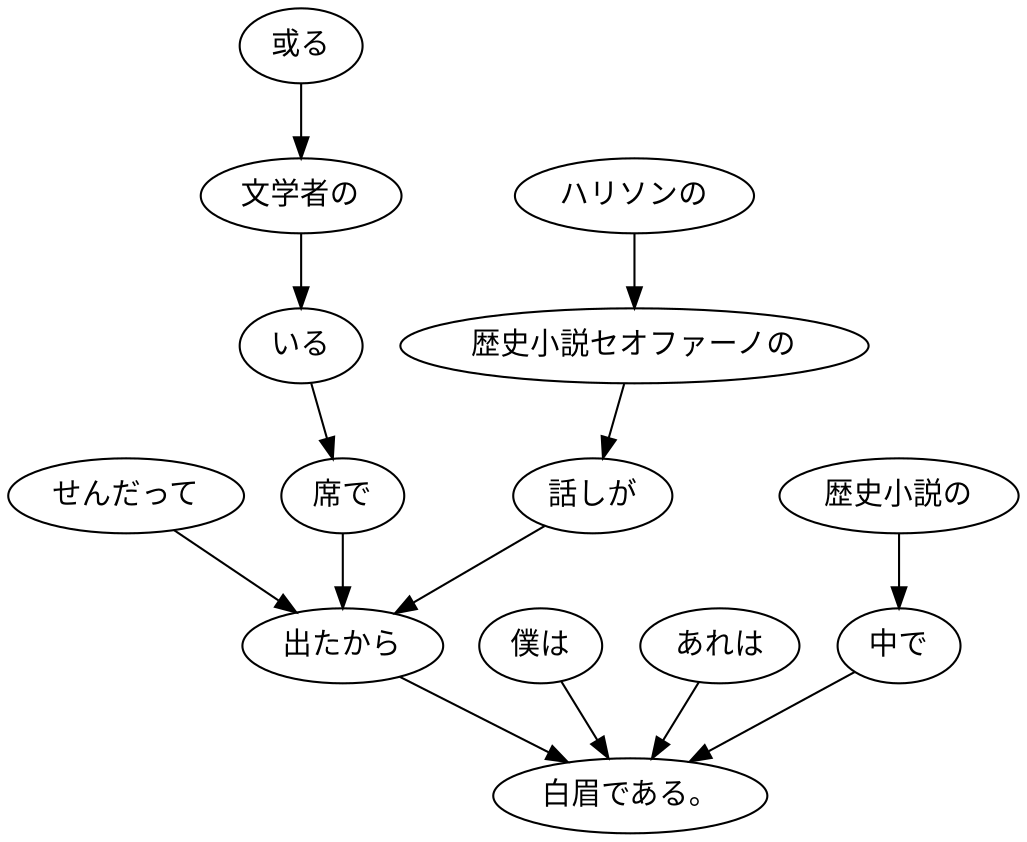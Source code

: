 digraph graph307 {
	node0 [label="せんだって"];
	node1 [label="或る"];
	node2 [label="文学者の"];
	node3 [label="いる"];
	node4 [label="席で"];
	node5 [label="ハリソンの"];
	node6 [label="歴史小説セオファーノの"];
	node7 [label="話しが"];
	node8 [label="出たから"];
	node9 [label="僕は"];
	node10 [label="あれは"];
	node11 [label="歴史小説の"];
	node12 [label="中で"];
	node13 [label="白眉である。"];
	node0 -> node8;
	node1 -> node2;
	node2 -> node3;
	node3 -> node4;
	node4 -> node8;
	node5 -> node6;
	node6 -> node7;
	node7 -> node8;
	node8 -> node13;
	node9 -> node13;
	node10 -> node13;
	node11 -> node12;
	node12 -> node13;
}
